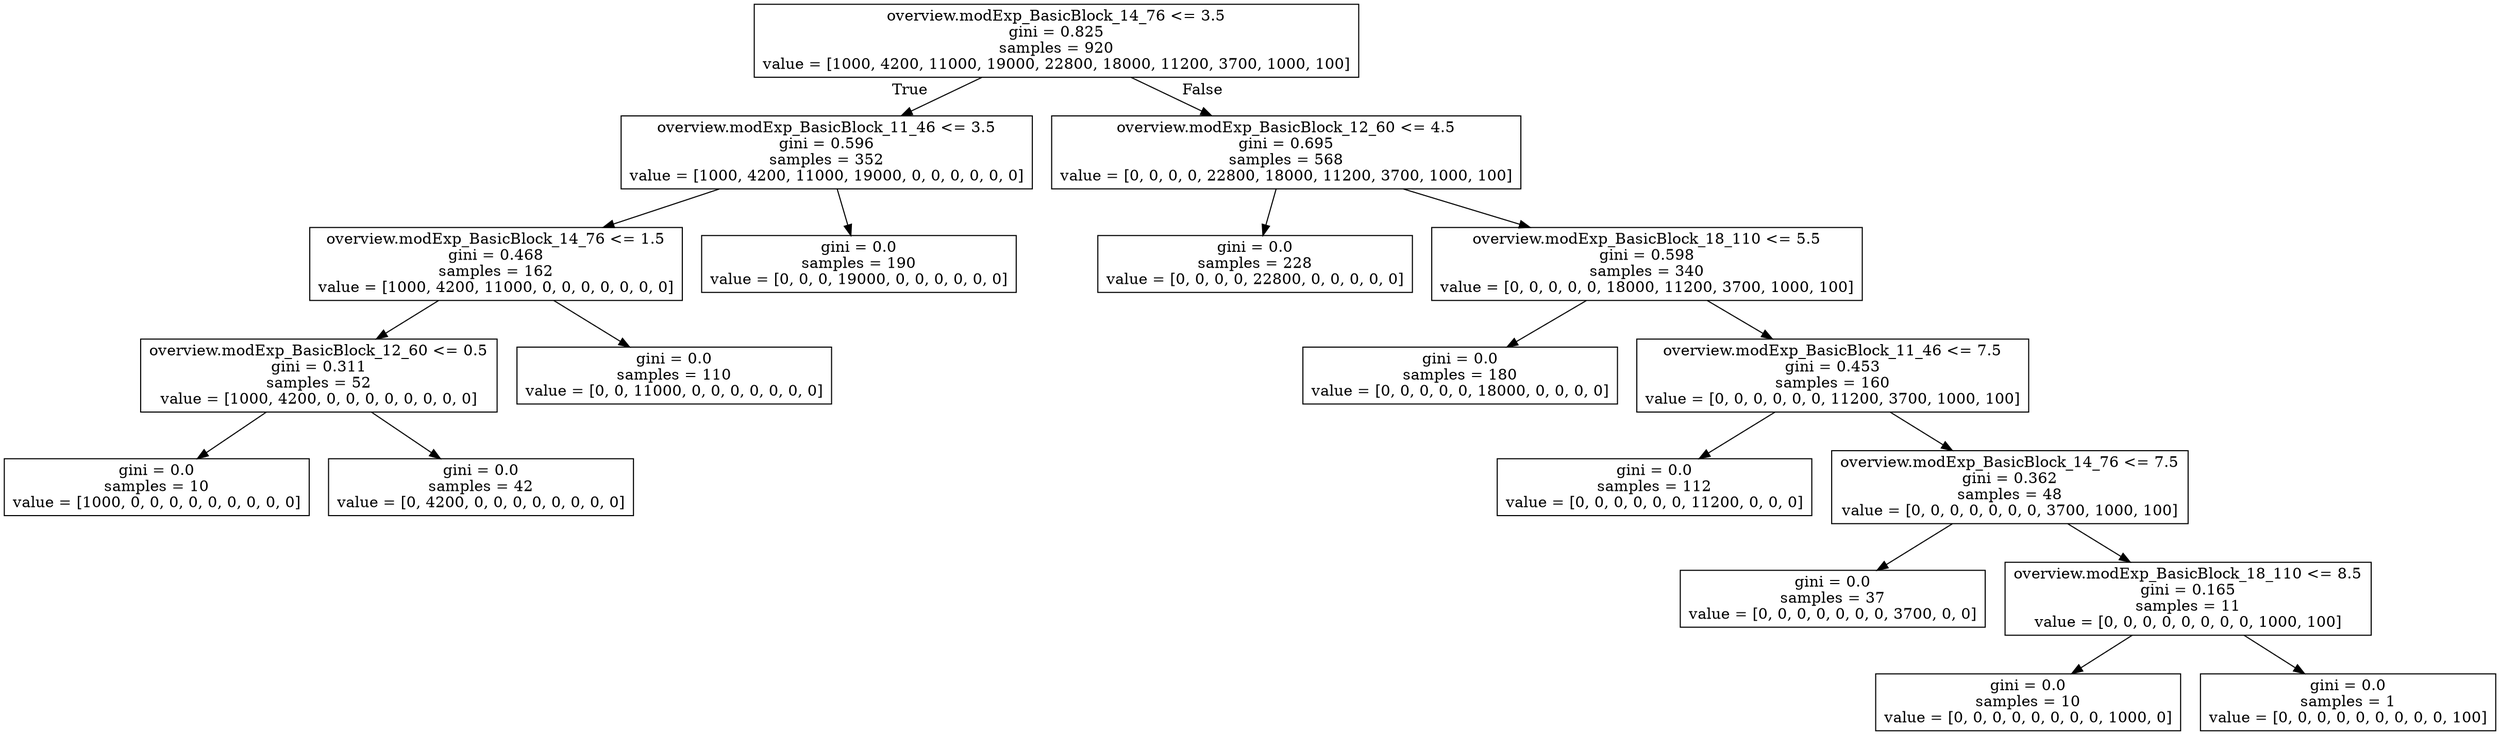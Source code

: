 digraph Tree {
node [shape=box] ;
0 [label="overview.modExp_BasicBlock_14_76 <= 3.5\ngini = 0.825\nsamples = 920\nvalue = [1000, 4200, 11000, 19000, 22800, 18000, 11200, 3700, 1000, 100]"] ;
1 [label="overview.modExp_BasicBlock_11_46 <= 3.5\ngini = 0.596\nsamples = 352\nvalue = [1000, 4200, 11000, 19000, 0, 0, 0, 0, 0, 0]"] ;
0 -> 1 [labeldistance=2.5, labelangle=45, headlabel="True"] ;
2 [label="overview.modExp_BasicBlock_14_76 <= 1.5\ngini = 0.468\nsamples = 162\nvalue = [1000, 4200, 11000, 0, 0, 0, 0, 0, 0, 0]"] ;
1 -> 2 ;
3 [label="overview.modExp_BasicBlock_12_60 <= 0.5\ngini = 0.311\nsamples = 52\nvalue = [1000, 4200, 0, 0, 0, 0, 0, 0, 0, 0]"] ;
2 -> 3 ;
4 [label="gini = 0.0\nsamples = 10\nvalue = [1000, 0, 0, 0, 0, 0, 0, 0, 0, 0]"] ;
3 -> 4 ;
5 [label="gini = 0.0\nsamples = 42\nvalue = [0, 4200, 0, 0, 0, 0, 0, 0, 0, 0]"] ;
3 -> 5 ;
6 [label="gini = 0.0\nsamples = 110\nvalue = [0, 0, 11000, 0, 0, 0, 0, 0, 0, 0]"] ;
2 -> 6 ;
7 [label="gini = 0.0\nsamples = 190\nvalue = [0, 0, 0, 19000, 0, 0, 0, 0, 0, 0]"] ;
1 -> 7 ;
8 [label="overview.modExp_BasicBlock_12_60 <= 4.5\ngini = 0.695\nsamples = 568\nvalue = [0, 0, 0, 0, 22800, 18000, 11200, 3700, 1000, 100]"] ;
0 -> 8 [labeldistance=2.5, labelangle=-45, headlabel="False"] ;
9 [label="gini = 0.0\nsamples = 228\nvalue = [0, 0, 0, 0, 22800, 0, 0, 0, 0, 0]"] ;
8 -> 9 ;
10 [label="overview.modExp_BasicBlock_18_110 <= 5.5\ngini = 0.598\nsamples = 340\nvalue = [0, 0, 0, 0, 0, 18000, 11200, 3700, 1000, 100]"] ;
8 -> 10 ;
11 [label="gini = 0.0\nsamples = 180\nvalue = [0, 0, 0, 0, 0, 18000, 0, 0, 0, 0]"] ;
10 -> 11 ;
12 [label="overview.modExp_BasicBlock_11_46 <= 7.5\ngini = 0.453\nsamples = 160\nvalue = [0, 0, 0, 0, 0, 0, 11200, 3700, 1000, 100]"] ;
10 -> 12 ;
13 [label="gini = 0.0\nsamples = 112\nvalue = [0, 0, 0, 0, 0, 0, 11200, 0, 0, 0]"] ;
12 -> 13 ;
14 [label="overview.modExp_BasicBlock_14_76 <= 7.5\ngini = 0.362\nsamples = 48\nvalue = [0, 0, 0, 0, 0, 0, 0, 3700, 1000, 100]"] ;
12 -> 14 ;
15 [label="gini = 0.0\nsamples = 37\nvalue = [0, 0, 0, 0, 0, 0, 0, 3700, 0, 0]"] ;
14 -> 15 ;
16 [label="overview.modExp_BasicBlock_18_110 <= 8.5\ngini = 0.165\nsamples = 11\nvalue = [0, 0, 0, 0, 0, 0, 0, 0, 1000, 100]"] ;
14 -> 16 ;
17 [label="gini = 0.0\nsamples = 10\nvalue = [0, 0, 0, 0, 0, 0, 0, 0, 1000, 0]"] ;
16 -> 17 ;
18 [label="gini = 0.0\nsamples = 1\nvalue = [0, 0, 0, 0, 0, 0, 0, 0, 0, 100]"] ;
16 -> 18 ;
}